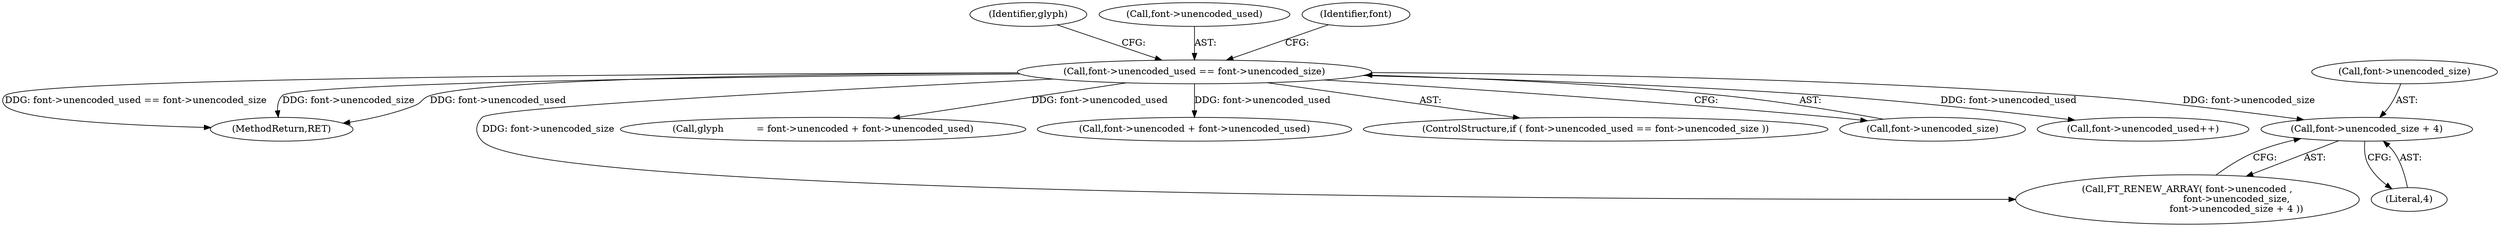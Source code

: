 digraph "0_savannah_7f2e4f4f553f6836be7683f66226afac3fa979b8@pointer" {
"1000717" [label="(Call,font->unencoded_size + 4)"];
"1000701" [label="(Call,font->unencoded_used == font->unencoded_size)"];
"1000717" [label="(Call,font->unencoded_size + 4)"];
"1001562" [label="(MethodReturn,RET)"];
"1000718" [label="(Call,font->unencoded_size)"];
"1000701" [label="(Call,font->unencoded_used == font->unencoded_size)"];
"1000729" [label="(Identifier,glyph)"];
"1000710" [label="(Call,FT_RENEW_ARRAY( font->unencoded ,\n                                 font->unencoded_size,\n                                 font->unencoded_size + 4 ))"];
"1000728" [label="(Call,glyph           = font->unencoded + font->unencoded_used)"];
"1000730" [label="(Call,font->unencoded + font->unencoded_used)"];
"1000702" [label="(Call,font->unencoded_used)"];
"1000721" [label="(Literal,4)"];
"1000700" [label="(ControlStructure,if ( font->unencoded_used == font->unencoded_size ))"];
"1000712" [label="(Identifier,font)"];
"1000705" [label="(Call,font->unencoded_size)"];
"1000748" [label="(Call,font->unencoded_used++)"];
"1000717" -> "1000710"  [label="AST: "];
"1000717" -> "1000721"  [label="CFG: "];
"1000718" -> "1000717"  [label="AST: "];
"1000721" -> "1000717"  [label="AST: "];
"1000710" -> "1000717"  [label="CFG: "];
"1000701" -> "1000717"  [label="DDG: font->unencoded_size"];
"1000701" -> "1000700"  [label="AST: "];
"1000701" -> "1000705"  [label="CFG: "];
"1000702" -> "1000701"  [label="AST: "];
"1000705" -> "1000701"  [label="AST: "];
"1000712" -> "1000701"  [label="CFG: "];
"1000729" -> "1000701"  [label="CFG: "];
"1000701" -> "1001562"  [label="DDG: font->unencoded_used == font->unencoded_size"];
"1000701" -> "1001562"  [label="DDG: font->unencoded_size"];
"1000701" -> "1001562"  [label="DDG: font->unencoded_used"];
"1000701" -> "1000710"  [label="DDG: font->unencoded_size"];
"1000701" -> "1000728"  [label="DDG: font->unencoded_used"];
"1000701" -> "1000730"  [label="DDG: font->unencoded_used"];
"1000701" -> "1000748"  [label="DDG: font->unencoded_used"];
}
